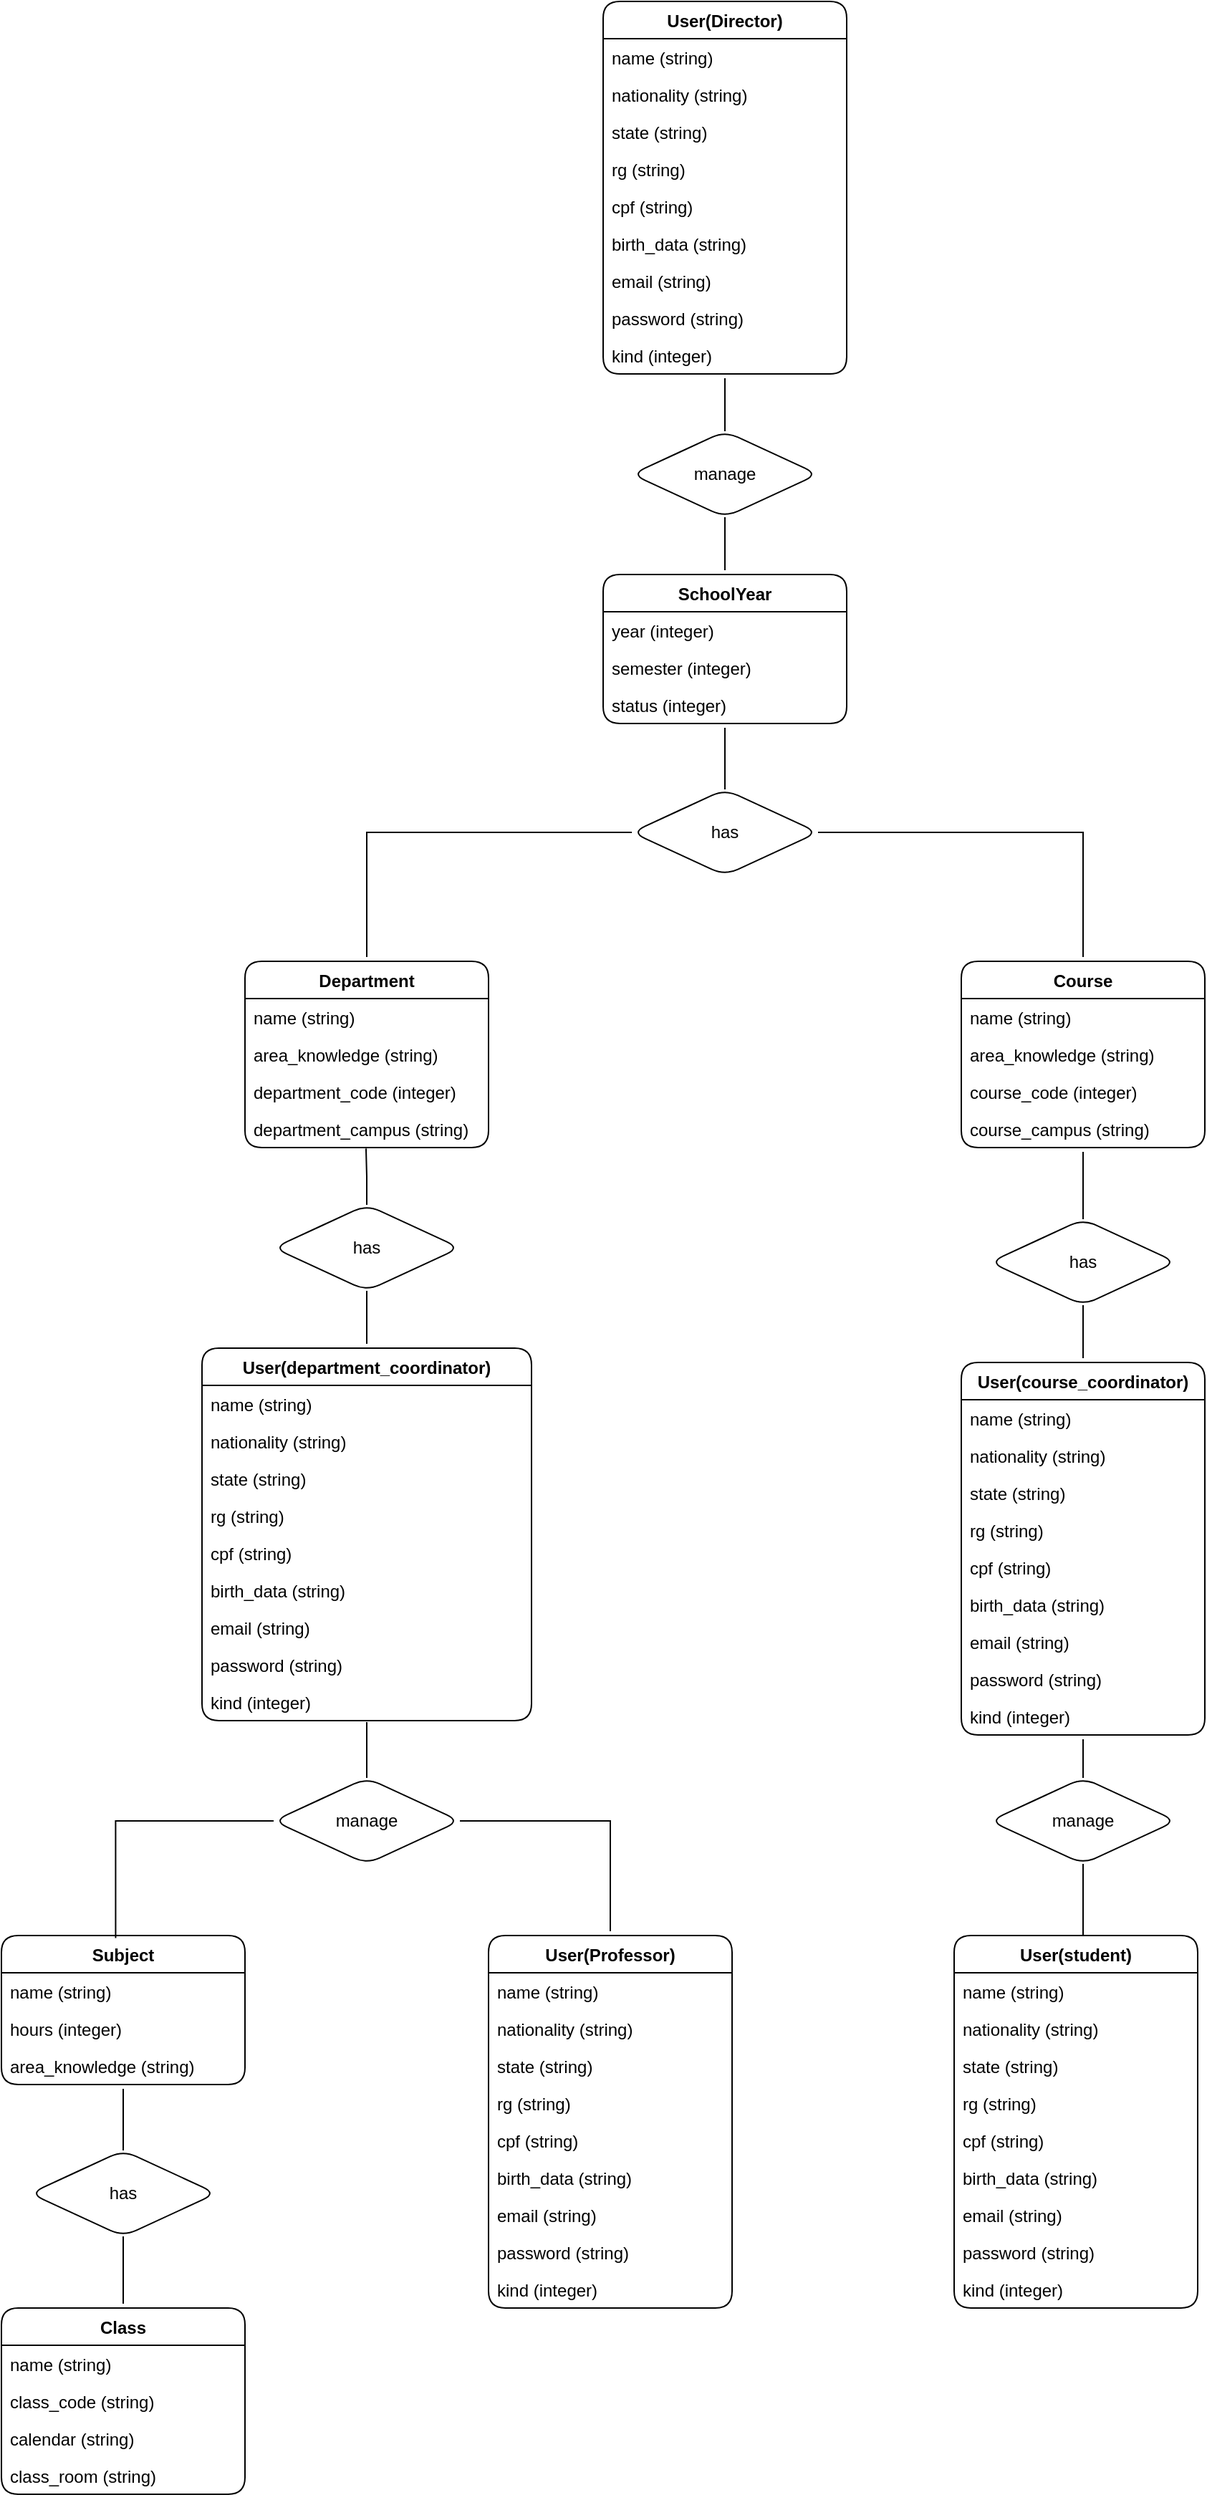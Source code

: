 <mxfile version="17.1.3" type="gitlab">
  <diagram id="R2lEEEUBdFMjLlhIrx00" name="Page-1">
    <mxGraphModel dx="2844" dy="1524" grid="1" gridSize="10" guides="1" tooltips="1" connect="1" arrows="1" fold="1" page="1" pageScale="1" pageWidth="850" pageHeight="1100" math="0" shadow="0" extFonts="Permanent Marker^https://fonts.googleapis.com/css?family=Permanent+Marker">
      <root>
        <mxCell id="0" />
        <mxCell id="1" parent="0" />
        <mxCell id="RLwTHn5g89vVSfLyBo9W-1" style="edgeStyle=orthogonalEdgeStyle;rounded=0;orthogonalLoop=1;jettySize=auto;html=1;entryX=0.5;entryY=1;entryDx=0;entryDy=0;endArrow=none;endFill=0;" parent="1" source="RLwTHn5g89vVSfLyBo9W-3" target="RLwTHn5g89vVSfLyBo9W-43" edge="1">
          <mxGeometry relative="1" as="geometry" />
        </mxCell>
        <mxCell id="RLwTHn5g89vVSfLyBo9W-2" style="edgeStyle=orthogonalEdgeStyle;rounded=0;orthogonalLoop=1;jettySize=auto;html=1;endArrow=none;endFill=0;" parent="1" source="RLwTHn5g89vVSfLyBo9W-3" target="RLwTHn5g89vVSfLyBo9W-86" edge="1">
          <mxGeometry relative="1" as="geometry">
            <mxPoint x="760" y="1290" as="targetPoint" />
          </mxGeometry>
        </mxCell>
        <mxCell id="RLwTHn5g89vVSfLyBo9W-3" value="User(course_coordinator)" style="swimlane;fontStyle=1;childLayout=stackLayout;horizontal=1;startSize=26;fillColor=none;horizontalStack=0;resizeParent=1;resizeParentMax=0;resizeLast=0;collapsible=1;marginBottom=0;verticalAlign=middle;perimeterSpacing=3;rounded=1;glass=0;shadow=0;sketch=0;" parent="1" vertex="1">
          <mxGeometry x="675" y="970" width="170" height="260" as="geometry">
            <mxRectangle x="-810" y="50" width="100" height="30" as="alternateBounds" />
          </mxGeometry>
        </mxCell>
        <mxCell id="RLwTHn5g89vVSfLyBo9W-4" value="name (string)" style="text;strokeColor=none;fillColor=none;align=left;verticalAlign=top;spacingLeft=4;spacingRight=4;overflow=hidden;rotatable=0;points=[[0,0.5],[1,0.5]];portConstraint=eastwest;" parent="RLwTHn5g89vVSfLyBo9W-3" vertex="1">
          <mxGeometry y="26" width="170" height="26" as="geometry" />
        </mxCell>
        <mxCell id="RLwTHn5g89vVSfLyBo9W-5" value="nationality (string)" style="text;strokeColor=none;fillColor=none;align=left;verticalAlign=top;spacingLeft=4;spacingRight=4;overflow=hidden;rotatable=0;points=[[0,0.5],[1,0.5]];portConstraint=eastwest;" parent="RLwTHn5g89vVSfLyBo9W-3" vertex="1">
          <mxGeometry y="52" width="170" height="26" as="geometry" />
        </mxCell>
        <mxCell id="RLwTHn5g89vVSfLyBo9W-6" value="state (string)" style="text;strokeColor=none;fillColor=none;align=left;verticalAlign=top;spacingLeft=4;spacingRight=4;overflow=hidden;rotatable=0;points=[[0,0.5],[1,0.5]];portConstraint=eastwest;" parent="RLwTHn5g89vVSfLyBo9W-3" vertex="1">
          <mxGeometry y="78" width="170" height="26" as="geometry" />
        </mxCell>
        <mxCell id="RLwTHn5g89vVSfLyBo9W-7" value="rg (string)" style="text;strokeColor=none;fillColor=none;align=left;verticalAlign=top;spacingLeft=4;spacingRight=4;overflow=hidden;rotatable=0;points=[[0,0.5],[1,0.5]];portConstraint=eastwest;" parent="RLwTHn5g89vVSfLyBo9W-3" vertex="1">
          <mxGeometry y="104" width="170" height="26" as="geometry" />
        </mxCell>
        <mxCell id="RLwTHn5g89vVSfLyBo9W-8" value="cpf (string)" style="text;strokeColor=none;fillColor=none;align=left;verticalAlign=top;spacingLeft=4;spacingRight=4;overflow=hidden;rotatable=0;points=[[0,0.5],[1,0.5]];portConstraint=eastwest;" parent="RLwTHn5g89vVSfLyBo9W-3" vertex="1">
          <mxGeometry y="130" width="170" height="26" as="geometry" />
        </mxCell>
        <mxCell id="RLwTHn5g89vVSfLyBo9W-9" value="birth_data (string)" style="text;strokeColor=none;fillColor=none;align=left;verticalAlign=top;spacingLeft=4;spacingRight=4;overflow=hidden;rotatable=0;points=[[0,0.5],[1,0.5]];portConstraint=eastwest;" parent="RLwTHn5g89vVSfLyBo9W-3" vertex="1">
          <mxGeometry y="156" width="170" height="26" as="geometry" />
        </mxCell>
        <mxCell id="RLwTHn5g89vVSfLyBo9W-10" value="email (string)" style="text;strokeColor=none;fillColor=none;align=left;verticalAlign=top;spacingLeft=4;spacingRight=4;overflow=hidden;rotatable=0;points=[[0,0.5],[1,0.5]];portConstraint=eastwest;" parent="RLwTHn5g89vVSfLyBo9W-3" vertex="1">
          <mxGeometry y="182" width="170" height="26" as="geometry" />
        </mxCell>
        <mxCell id="RLwTHn5g89vVSfLyBo9W-11" value="password (string)" style="text;strokeColor=none;fillColor=none;align=left;verticalAlign=top;spacingLeft=4;spacingRight=4;overflow=hidden;rotatable=0;points=[[0,0.5],[1,0.5]];portConstraint=eastwest;" parent="RLwTHn5g89vVSfLyBo9W-3" vertex="1">
          <mxGeometry y="208" width="170" height="26" as="geometry" />
        </mxCell>
        <mxCell id="RLwTHn5g89vVSfLyBo9W-12" value="kind (integer)" style="text;strokeColor=none;fillColor=none;align=left;verticalAlign=top;spacingLeft=4;spacingRight=4;overflow=hidden;rotatable=0;points=[[0,0.5],[1,0.5]];portConstraint=eastwest;" parent="RLwTHn5g89vVSfLyBo9W-3" vertex="1">
          <mxGeometry y="234" width="170" height="26" as="geometry" />
        </mxCell>
        <mxCell id="RLwTHn5g89vVSfLyBo9W-13" style="edgeStyle=orthogonalEdgeStyle;rounded=0;orthogonalLoop=1;jettySize=auto;html=1;endArrow=none;endFill=0;" parent="1" source="RLwTHn5g89vVSfLyBo9W-14" target="RLwTHn5g89vVSfLyBo9W-43" edge="1">
          <mxGeometry relative="1" as="geometry">
            <mxPoint x="610" y="690" as="targetPoint" />
          </mxGeometry>
        </mxCell>
        <mxCell id="RLwTHn5g89vVSfLyBo9W-14" value="Course" style="swimlane;fontStyle=1;childLayout=stackLayout;horizontal=1;startSize=26;fillColor=none;horizontalStack=0;resizeParent=1;resizeParentMax=0;resizeLast=0;collapsible=1;marginBottom=0;verticalAlign=middle;perimeterSpacing=3;rounded=1;glass=0;shadow=0;sketch=0;" parent="1" vertex="1">
          <mxGeometry x="675" y="690" width="170" height="130" as="geometry">
            <mxRectangle x="-730" y="120" width="60" height="26" as="alternateBounds" />
          </mxGeometry>
        </mxCell>
        <mxCell id="RLwTHn5g89vVSfLyBo9W-15" value="name (string)" style="text;strokeColor=none;fillColor=none;align=left;verticalAlign=top;spacingLeft=4;spacingRight=4;overflow=hidden;rotatable=0;points=[[0,0.5],[1,0.5]];portConstraint=eastwest;" parent="RLwTHn5g89vVSfLyBo9W-14" vertex="1">
          <mxGeometry y="26" width="170" height="26" as="geometry" />
        </mxCell>
        <mxCell id="RLwTHn5g89vVSfLyBo9W-16" value="area_knowledge (string)" style="text;strokeColor=none;fillColor=none;align=left;verticalAlign=top;spacingLeft=4;spacingRight=4;overflow=hidden;rotatable=0;points=[[0,0.5],[1,0.5]];portConstraint=eastwest;" parent="RLwTHn5g89vVSfLyBo9W-14" vertex="1">
          <mxGeometry y="52" width="170" height="26" as="geometry" />
        </mxCell>
        <mxCell id="RLwTHn5g89vVSfLyBo9W-17" value="course_code (integer)" style="text;strokeColor=none;fillColor=none;align=left;verticalAlign=top;spacingLeft=4;spacingRight=4;overflow=hidden;rotatable=0;points=[[0,0.5],[1,0.5]];portConstraint=eastwest;" parent="RLwTHn5g89vVSfLyBo9W-14" vertex="1">
          <mxGeometry y="78" width="170" height="26" as="geometry" />
        </mxCell>
        <mxCell id="RLwTHn5g89vVSfLyBo9W-18" value="course_campus (string)" style="text;strokeColor=none;fillColor=none;align=left;verticalAlign=top;spacingLeft=4;spacingRight=4;overflow=hidden;rotatable=0;points=[[0,0.5],[1,0.5]];portConstraint=eastwest;" parent="RLwTHn5g89vVSfLyBo9W-14" vertex="1">
          <mxGeometry y="104" width="170" height="26" as="geometry" />
        </mxCell>
        <mxCell id="RLwTHn5g89vVSfLyBo9W-19" style="edgeStyle=orthogonalEdgeStyle;rounded=0;orthogonalLoop=1;jettySize=auto;html=1;endArrow=none;endFill=0;" parent="1" source="RLwTHn5g89vVSfLyBo9W-20" target="RLwTHn5g89vVSfLyBo9W-46" edge="1">
          <mxGeometry relative="1" as="geometry">
            <mxPoint x="510" y="580" as="targetPoint" />
          </mxGeometry>
        </mxCell>
        <mxCell id="RLwTHn5g89vVSfLyBo9W-20" value="SchoolYear" style="swimlane;fontStyle=1;childLayout=stackLayout;horizontal=1;startSize=26;fillColor=none;horizontalStack=0;resizeParent=1;resizeParentMax=0;resizeLast=0;collapsible=1;marginBottom=0;verticalAlign=middle;perimeterSpacing=3;rounded=1;glass=0;shadow=0;sketch=0;" parent="1" vertex="1">
          <mxGeometry x="425" y="420" width="170" height="104" as="geometry">
            <mxRectangle x="-730" y="120" width="60" height="26" as="alternateBounds" />
          </mxGeometry>
        </mxCell>
        <mxCell id="RLwTHn5g89vVSfLyBo9W-21" value="year (integer)" style="text;strokeColor=none;fillColor=none;align=left;verticalAlign=top;spacingLeft=4;spacingRight=4;overflow=hidden;rotatable=0;points=[[0,0.5],[1,0.5]];portConstraint=eastwest;" parent="RLwTHn5g89vVSfLyBo9W-20" vertex="1">
          <mxGeometry y="26" width="170" height="26" as="geometry" />
        </mxCell>
        <mxCell id="RLwTHn5g89vVSfLyBo9W-22" value="semester (integer)" style="text;strokeColor=none;fillColor=none;align=left;verticalAlign=top;spacingLeft=4;spacingRight=4;overflow=hidden;rotatable=0;points=[[0,0.5],[1,0.5]];portConstraint=eastwest;" parent="RLwTHn5g89vVSfLyBo9W-20" vertex="1">
          <mxGeometry y="52" width="170" height="26" as="geometry" />
        </mxCell>
        <mxCell id="RLwTHn5g89vVSfLyBo9W-23" value="status (integer)" style="text;strokeColor=none;fillColor=none;align=left;verticalAlign=top;spacingLeft=4;spacingRight=4;overflow=hidden;rotatable=0;points=[[0,0.5],[1,0.5]];portConstraint=eastwest;" parent="RLwTHn5g89vVSfLyBo9W-20" vertex="1">
          <mxGeometry y="78" width="170" height="26" as="geometry" />
        </mxCell>
        <mxCell id="RLwTHn5g89vVSfLyBo9W-24" value="Department" style="swimlane;fontStyle=1;childLayout=stackLayout;horizontal=1;startSize=26;fillColor=none;horizontalStack=0;resizeParent=1;resizeParentMax=0;resizeLast=0;collapsible=1;marginBottom=0;verticalAlign=middle;perimeterSpacing=3;rounded=1;glass=0;shadow=0;sketch=0;" parent="1" vertex="1">
          <mxGeometry x="175" y="690" width="170" height="130" as="geometry">
            <mxRectangle x="-810" y="50" width="100" height="30" as="alternateBounds" />
          </mxGeometry>
        </mxCell>
        <mxCell id="RLwTHn5g89vVSfLyBo9W-25" value="name (string)" style="text;strokeColor=none;fillColor=none;align=left;verticalAlign=top;spacingLeft=4;spacingRight=4;overflow=hidden;rotatable=0;points=[[0,0.5],[1,0.5]];portConstraint=eastwest;" parent="RLwTHn5g89vVSfLyBo9W-24" vertex="1">
          <mxGeometry y="26" width="170" height="26" as="geometry" />
        </mxCell>
        <mxCell id="RLwTHn5g89vVSfLyBo9W-26" value="area_knowledge (string)" style="text;strokeColor=none;fillColor=none;align=left;verticalAlign=top;spacingLeft=4;spacingRight=4;overflow=hidden;rotatable=0;points=[[0,0.5],[1,0.5]];portConstraint=eastwest;" parent="RLwTHn5g89vVSfLyBo9W-24" vertex="1">
          <mxGeometry y="52" width="170" height="26" as="geometry" />
        </mxCell>
        <mxCell id="RLwTHn5g89vVSfLyBo9W-27" value="department_code (integer)" style="text;strokeColor=none;fillColor=none;align=left;verticalAlign=top;spacingLeft=4;spacingRight=4;overflow=hidden;rotatable=0;points=[[0,0.5],[1,0.5]];portConstraint=eastwest;" parent="RLwTHn5g89vVSfLyBo9W-24" vertex="1">
          <mxGeometry y="78" width="170" height="26" as="geometry" />
        </mxCell>
        <mxCell id="RLwTHn5g89vVSfLyBo9W-28" value="department_campus (string)" style="text;strokeColor=none;fillColor=none;align=left;verticalAlign=top;spacingLeft=4;spacingRight=4;overflow=hidden;rotatable=0;points=[[0,0.5],[1,0.5]];portConstraint=eastwest;" parent="RLwTHn5g89vVSfLyBo9W-24" vertex="1">
          <mxGeometry y="104" width="170" height="26" as="geometry" />
        </mxCell>
        <mxCell id="RLwTHn5g89vVSfLyBo9W-29" style="edgeStyle=orthogonalEdgeStyle;rounded=0;orthogonalLoop=1;jettySize=auto;html=1;endArrow=none;endFill=0;" parent="1" source="RLwTHn5g89vVSfLyBo9W-30" target="RLwTHn5g89vVSfLyBo9W-84" edge="1">
          <mxGeometry relative="1" as="geometry">
            <mxPoint x="90" y="1510" as="targetPoint" />
          </mxGeometry>
        </mxCell>
        <mxCell id="RLwTHn5g89vVSfLyBo9W-30" value="Subject" style="swimlane;fontStyle=1;childLayout=stackLayout;horizontal=1;startSize=26;fillColor=none;horizontalStack=0;resizeParent=1;resizeParentMax=0;resizeLast=0;collapsible=1;marginBottom=0;verticalAlign=middle;perimeterSpacing=3;rounded=1;glass=0;shadow=0;sketch=0;" parent="1" vertex="1">
          <mxGeometry x="5" y="1370" width="170" height="104" as="geometry">
            <mxRectangle x="-810" y="50" width="100" height="30" as="alternateBounds" />
          </mxGeometry>
        </mxCell>
        <mxCell id="RLwTHn5g89vVSfLyBo9W-31" value="name (string)" style="text;strokeColor=none;fillColor=none;align=left;verticalAlign=top;spacingLeft=4;spacingRight=4;overflow=hidden;rotatable=0;points=[[0,0.5],[1,0.5]];portConstraint=eastwest;" parent="RLwTHn5g89vVSfLyBo9W-30" vertex="1">
          <mxGeometry y="26" width="170" height="26" as="geometry" />
        </mxCell>
        <mxCell id="RLwTHn5g89vVSfLyBo9W-32" value="hours (integer)" style="text;strokeColor=none;fillColor=none;align=left;verticalAlign=top;spacingLeft=4;spacingRight=4;overflow=hidden;rotatable=0;points=[[0,0.5],[1,0.5]];portConstraint=eastwest;" parent="RLwTHn5g89vVSfLyBo9W-30" vertex="1">
          <mxGeometry y="52" width="170" height="26" as="geometry" />
        </mxCell>
        <mxCell id="RLwTHn5g89vVSfLyBo9W-33" value="area_knowledge (string)" style="text;strokeColor=none;fillColor=none;align=left;verticalAlign=top;spacingLeft=4;spacingRight=4;overflow=hidden;rotatable=0;points=[[0,0.5],[1,0.5]];portConstraint=eastwest;" parent="RLwTHn5g89vVSfLyBo9W-30" vertex="1">
          <mxGeometry y="78" width="170" height="26" as="geometry" />
        </mxCell>
        <mxCell id="RLwTHn5g89vVSfLyBo9W-34" value="Class" style="swimlane;fontStyle=1;childLayout=stackLayout;horizontal=1;startSize=26;fillColor=none;horizontalStack=0;resizeParent=1;resizeParentMax=0;resizeLast=0;collapsible=1;marginBottom=0;verticalAlign=middle;perimeterSpacing=3;rounded=1;glass=0;shadow=0;sketch=0;" parent="1" vertex="1">
          <mxGeometry x="5" y="1630" width="170" height="130" as="geometry">
            <mxRectangle x="-810" y="50" width="100" height="30" as="alternateBounds" />
          </mxGeometry>
        </mxCell>
        <mxCell id="RLwTHn5g89vVSfLyBo9W-35" value="name (string)" style="text;strokeColor=none;fillColor=none;align=left;verticalAlign=top;spacingLeft=4;spacingRight=4;overflow=hidden;rotatable=0;points=[[0,0.5],[1,0.5]];portConstraint=eastwest;" parent="RLwTHn5g89vVSfLyBo9W-34" vertex="1">
          <mxGeometry y="26" width="170" height="26" as="geometry" />
        </mxCell>
        <mxCell id="RLwTHn5g89vVSfLyBo9W-36" value="class_code (string)" style="text;strokeColor=none;fillColor=none;align=left;verticalAlign=top;spacingLeft=4;spacingRight=4;overflow=hidden;rotatable=0;points=[[0,0.5],[1,0.5]];portConstraint=eastwest;" parent="RLwTHn5g89vVSfLyBo9W-34" vertex="1">
          <mxGeometry y="52" width="170" height="26" as="geometry" />
        </mxCell>
        <mxCell id="RLwTHn5g89vVSfLyBo9W-37" value="calendar (string)" style="text;strokeColor=none;fillColor=none;align=left;verticalAlign=top;spacingLeft=4;spacingRight=4;overflow=hidden;rotatable=0;points=[[0,0.5],[1,0.5]];portConstraint=eastwest;" parent="RLwTHn5g89vVSfLyBo9W-34" vertex="1">
          <mxGeometry y="78" width="170" height="26" as="geometry" />
        </mxCell>
        <mxCell id="RLwTHn5g89vVSfLyBo9W-38" value="class_room (string)" style="text;strokeColor=none;fillColor=none;align=left;verticalAlign=top;spacingLeft=4;spacingRight=4;overflow=hidden;rotatable=0;points=[[0,0.5],[1,0.5]];portConstraint=eastwest;" parent="RLwTHn5g89vVSfLyBo9W-34" vertex="1">
          <mxGeometry y="104" width="170" height="26" as="geometry" />
        </mxCell>
        <mxCell id="RLwTHn5g89vVSfLyBo9W-39" style="edgeStyle=orthogonalEdgeStyle;rounded=0;orthogonalLoop=1;jettySize=auto;html=1;entryX=0.5;entryY=0;entryDx=0;entryDy=0;endArrow=none;endFill=0;" parent="1" source="RLwTHn5g89vVSfLyBo9W-42" target="RLwTHn5g89vVSfLyBo9W-58" edge="1">
          <mxGeometry relative="1" as="geometry" />
        </mxCell>
        <mxCell id="RLwTHn5g89vVSfLyBo9W-40" style="edgeStyle=orthogonalEdgeStyle;rounded=0;orthogonalLoop=1;jettySize=auto;html=1;entryX=0.47;entryY=0.043;entryDx=0;entryDy=0;entryPerimeter=0;endArrow=none;endFill=0;" parent="1" source="RLwTHn5g89vVSfLyBo9W-42" target="RLwTHn5g89vVSfLyBo9W-30" edge="1">
          <mxGeometry relative="1" as="geometry" />
        </mxCell>
        <mxCell id="RLwTHn5g89vVSfLyBo9W-41" style="edgeStyle=orthogonalEdgeStyle;rounded=0;orthogonalLoop=1;jettySize=auto;html=1;entryX=0.5;entryY=1.038;entryDx=0;entryDy=0;entryPerimeter=0;endArrow=none;endFill=0;" parent="1" source="RLwTHn5g89vVSfLyBo9W-42" target="RLwTHn5g89vVSfLyBo9W-82" edge="1">
          <mxGeometry relative="1" as="geometry" />
        </mxCell>
        <mxCell id="RLwTHn5g89vVSfLyBo9W-42" value="manage" style="rhombus;whiteSpace=wrap;html=1;rounded=1;shadow=0;glass=0;sketch=0;strokeColor=default;fillColor=none;" parent="1" vertex="1">
          <mxGeometry x="195" y="1260" width="130" height="60" as="geometry" />
        </mxCell>
        <mxCell id="RLwTHn5g89vVSfLyBo9W-43" value="has" style="rhombus;whiteSpace=wrap;html=1;rounded=1;shadow=0;glass=0;sketch=0;strokeColor=default;fillColor=none;" parent="1" vertex="1">
          <mxGeometry x="695" y="870" width="130" height="60" as="geometry" />
        </mxCell>
        <mxCell id="RLwTHn5g89vVSfLyBo9W-44" style="edgeStyle=orthogonalEdgeStyle;rounded=0;orthogonalLoop=1;jettySize=auto;html=1;entryX=0.5;entryY=0;entryDx=0;entryDy=0;endArrow=none;endFill=0;" parent="1" source="RLwTHn5g89vVSfLyBo9W-46" target="RLwTHn5g89vVSfLyBo9W-24" edge="1">
          <mxGeometry relative="1" as="geometry" />
        </mxCell>
        <mxCell id="RLwTHn5g89vVSfLyBo9W-45" style="edgeStyle=orthogonalEdgeStyle;rounded=0;orthogonalLoop=1;jettySize=auto;html=1;entryX=0.5;entryY=0;entryDx=0;entryDy=0;endArrow=none;endFill=0;" parent="1" source="RLwTHn5g89vVSfLyBo9W-46" target="RLwTHn5g89vVSfLyBo9W-14" edge="1">
          <mxGeometry relative="1" as="geometry" />
        </mxCell>
        <mxCell id="RLwTHn5g89vVSfLyBo9W-46" value="has" style="rhombus;whiteSpace=wrap;html=1;rounded=1;shadow=0;glass=0;sketch=0;strokeColor=default;fillColor=none;" parent="1" vertex="1">
          <mxGeometry x="445" y="570" width="130" height="60" as="geometry" />
        </mxCell>
        <mxCell id="RLwTHn5g89vVSfLyBo9W-47" style="edgeStyle=orthogonalEdgeStyle;rounded=0;orthogonalLoop=1;jettySize=auto;html=1;endArrow=none;endFill=0;" parent="1" source="RLwTHn5g89vVSfLyBo9W-48" target="RLwTHn5g89vVSfLyBo9W-69" edge="1">
          <mxGeometry relative="1" as="geometry">
            <mxPoint x="510" y="330" as="targetPoint" />
          </mxGeometry>
        </mxCell>
        <mxCell id="RLwTHn5g89vVSfLyBo9W-48" value="User(Director)" style="swimlane;fontStyle=1;childLayout=stackLayout;horizontal=1;startSize=26;fillColor=none;horizontalStack=0;resizeParent=1;resizeParentMax=0;resizeLast=0;collapsible=1;marginBottom=0;verticalAlign=middle;perimeterSpacing=3;rounded=1;glass=0;shadow=0;sketch=0;" parent="1" vertex="1">
          <mxGeometry x="425" y="20" width="170" height="260" as="geometry">
            <mxRectangle x="-810" y="50" width="100" height="30" as="alternateBounds" />
          </mxGeometry>
        </mxCell>
        <mxCell id="RLwTHn5g89vVSfLyBo9W-49" value="name (string)" style="text;strokeColor=none;fillColor=none;align=left;verticalAlign=top;spacingLeft=4;spacingRight=4;overflow=hidden;rotatable=0;points=[[0,0.5],[1,0.5]];portConstraint=eastwest;" parent="RLwTHn5g89vVSfLyBo9W-48" vertex="1">
          <mxGeometry y="26" width="170" height="26" as="geometry" />
        </mxCell>
        <mxCell id="RLwTHn5g89vVSfLyBo9W-50" value="nationality (string)" style="text;strokeColor=none;fillColor=none;align=left;verticalAlign=top;spacingLeft=4;spacingRight=4;overflow=hidden;rotatable=0;points=[[0,0.5],[1,0.5]];portConstraint=eastwest;" parent="RLwTHn5g89vVSfLyBo9W-48" vertex="1">
          <mxGeometry y="52" width="170" height="26" as="geometry" />
        </mxCell>
        <mxCell id="RLwTHn5g89vVSfLyBo9W-51" value="state (string)" style="text;strokeColor=none;fillColor=none;align=left;verticalAlign=top;spacingLeft=4;spacingRight=4;overflow=hidden;rotatable=0;points=[[0,0.5],[1,0.5]];portConstraint=eastwest;" parent="RLwTHn5g89vVSfLyBo9W-48" vertex="1">
          <mxGeometry y="78" width="170" height="26" as="geometry" />
        </mxCell>
        <mxCell id="RLwTHn5g89vVSfLyBo9W-52" value="rg (string)" style="text;strokeColor=none;fillColor=none;align=left;verticalAlign=top;spacingLeft=4;spacingRight=4;overflow=hidden;rotatable=0;points=[[0,0.5],[1,0.5]];portConstraint=eastwest;" parent="RLwTHn5g89vVSfLyBo9W-48" vertex="1">
          <mxGeometry y="104" width="170" height="26" as="geometry" />
        </mxCell>
        <mxCell id="RLwTHn5g89vVSfLyBo9W-53" value="cpf (string)" style="text;strokeColor=none;fillColor=none;align=left;verticalAlign=top;spacingLeft=4;spacingRight=4;overflow=hidden;rotatable=0;points=[[0,0.5],[1,0.5]];portConstraint=eastwest;" parent="RLwTHn5g89vVSfLyBo9W-48" vertex="1">
          <mxGeometry y="130" width="170" height="26" as="geometry" />
        </mxCell>
        <mxCell id="RLwTHn5g89vVSfLyBo9W-54" value="birth_data (string)" style="text;strokeColor=none;fillColor=none;align=left;verticalAlign=top;spacingLeft=4;spacingRight=4;overflow=hidden;rotatable=0;points=[[0,0.5],[1,0.5]];portConstraint=eastwest;" parent="RLwTHn5g89vVSfLyBo9W-48" vertex="1">
          <mxGeometry y="156" width="170" height="26" as="geometry" />
        </mxCell>
        <mxCell id="RLwTHn5g89vVSfLyBo9W-55" value="email (string)" style="text;strokeColor=none;fillColor=none;align=left;verticalAlign=top;spacingLeft=4;spacingRight=4;overflow=hidden;rotatable=0;points=[[0,0.5],[1,0.5]];portConstraint=eastwest;" parent="RLwTHn5g89vVSfLyBo9W-48" vertex="1">
          <mxGeometry y="182" width="170" height="26" as="geometry" />
        </mxCell>
        <mxCell id="RLwTHn5g89vVSfLyBo9W-56" value="password (string)" style="text;strokeColor=none;fillColor=none;align=left;verticalAlign=top;spacingLeft=4;spacingRight=4;overflow=hidden;rotatable=0;points=[[0,0.5],[1,0.5]];portConstraint=eastwest;" parent="RLwTHn5g89vVSfLyBo9W-48" vertex="1">
          <mxGeometry y="208" width="170" height="26" as="geometry" />
        </mxCell>
        <mxCell id="RLwTHn5g89vVSfLyBo9W-57" value="kind (integer)" style="text;strokeColor=none;fillColor=none;align=left;verticalAlign=top;spacingLeft=4;spacingRight=4;overflow=hidden;rotatable=0;points=[[0,0.5],[1,0.5]];portConstraint=eastwest;" parent="RLwTHn5g89vVSfLyBo9W-48" vertex="1">
          <mxGeometry y="234" width="170" height="26" as="geometry" />
        </mxCell>
        <mxCell id="RLwTHn5g89vVSfLyBo9W-58" value="User(Professor)" style="swimlane;fontStyle=1;childLayout=stackLayout;horizontal=1;startSize=26;fillColor=none;horizontalStack=0;resizeParent=1;resizeParentMax=0;resizeLast=0;collapsible=1;marginBottom=0;verticalAlign=middle;perimeterSpacing=3;rounded=1;glass=0;shadow=0;sketch=0;" parent="1" vertex="1">
          <mxGeometry x="345" y="1370" width="170" height="260" as="geometry">
            <mxRectangle x="-810" y="50" width="100" height="30" as="alternateBounds" />
          </mxGeometry>
        </mxCell>
        <mxCell id="RLwTHn5g89vVSfLyBo9W-59" value="name (string)" style="text;strokeColor=none;fillColor=none;align=left;verticalAlign=top;spacingLeft=4;spacingRight=4;overflow=hidden;rotatable=0;points=[[0,0.5],[1,0.5]];portConstraint=eastwest;" parent="RLwTHn5g89vVSfLyBo9W-58" vertex="1">
          <mxGeometry y="26" width="170" height="26" as="geometry" />
        </mxCell>
        <mxCell id="RLwTHn5g89vVSfLyBo9W-60" value="nationality (string)" style="text;strokeColor=none;fillColor=none;align=left;verticalAlign=top;spacingLeft=4;spacingRight=4;overflow=hidden;rotatable=0;points=[[0,0.5],[1,0.5]];portConstraint=eastwest;" parent="RLwTHn5g89vVSfLyBo9W-58" vertex="1">
          <mxGeometry y="52" width="170" height="26" as="geometry" />
        </mxCell>
        <mxCell id="RLwTHn5g89vVSfLyBo9W-61" value="state (string)" style="text;strokeColor=none;fillColor=none;align=left;verticalAlign=top;spacingLeft=4;spacingRight=4;overflow=hidden;rotatable=0;points=[[0,0.5],[1,0.5]];portConstraint=eastwest;" parent="RLwTHn5g89vVSfLyBo9W-58" vertex="1">
          <mxGeometry y="78" width="170" height="26" as="geometry" />
        </mxCell>
        <mxCell id="RLwTHn5g89vVSfLyBo9W-62" value="rg (string)" style="text;strokeColor=none;fillColor=none;align=left;verticalAlign=top;spacingLeft=4;spacingRight=4;overflow=hidden;rotatable=0;points=[[0,0.5],[1,0.5]];portConstraint=eastwest;" parent="RLwTHn5g89vVSfLyBo9W-58" vertex="1">
          <mxGeometry y="104" width="170" height="26" as="geometry" />
        </mxCell>
        <mxCell id="RLwTHn5g89vVSfLyBo9W-63" value="cpf (string)" style="text;strokeColor=none;fillColor=none;align=left;verticalAlign=top;spacingLeft=4;spacingRight=4;overflow=hidden;rotatable=0;points=[[0,0.5],[1,0.5]];portConstraint=eastwest;" parent="RLwTHn5g89vVSfLyBo9W-58" vertex="1">
          <mxGeometry y="130" width="170" height="26" as="geometry" />
        </mxCell>
        <mxCell id="RLwTHn5g89vVSfLyBo9W-64" value="birth_data (string)" style="text;strokeColor=none;fillColor=none;align=left;verticalAlign=top;spacingLeft=4;spacingRight=4;overflow=hidden;rotatable=0;points=[[0,0.5],[1,0.5]];portConstraint=eastwest;" parent="RLwTHn5g89vVSfLyBo9W-58" vertex="1">
          <mxGeometry y="156" width="170" height="26" as="geometry" />
        </mxCell>
        <mxCell id="RLwTHn5g89vVSfLyBo9W-65" value="email (string)" style="text;strokeColor=none;fillColor=none;align=left;verticalAlign=top;spacingLeft=4;spacingRight=4;overflow=hidden;rotatable=0;points=[[0,0.5],[1,0.5]];portConstraint=eastwest;" parent="RLwTHn5g89vVSfLyBo9W-58" vertex="1">
          <mxGeometry y="182" width="170" height="26" as="geometry" />
        </mxCell>
        <mxCell id="RLwTHn5g89vVSfLyBo9W-66" value="password (string)" style="text;strokeColor=none;fillColor=none;align=left;verticalAlign=top;spacingLeft=4;spacingRight=4;overflow=hidden;rotatable=0;points=[[0,0.5],[1,0.5]];portConstraint=eastwest;" parent="RLwTHn5g89vVSfLyBo9W-58" vertex="1">
          <mxGeometry y="208" width="170" height="26" as="geometry" />
        </mxCell>
        <mxCell id="RLwTHn5g89vVSfLyBo9W-67" value="kind (integer)" style="text;strokeColor=none;fillColor=none;align=left;verticalAlign=top;spacingLeft=4;spacingRight=4;overflow=hidden;rotatable=0;points=[[0,0.5],[1,0.5]];portConstraint=eastwest;" parent="RLwTHn5g89vVSfLyBo9W-58" vertex="1">
          <mxGeometry y="234" width="170" height="26" as="geometry" />
        </mxCell>
        <mxCell id="RLwTHn5g89vVSfLyBo9W-68" style="edgeStyle=orthogonalEdgeStyle;rounded=0;orthogonalLoop=1;jettySize=auto;html=1;entryX=0.5;entryY=0;entryDx=0;entryDy=0;endArrow=none;endFill=0;" parent="1" source="RLwTHn5g89vVSfLyBo9W-69" target="RLwTHn5g89vVSfLyBo9W-20" edge="1">
          <mxGeometry relative="1" as="geometry" />
        </mxCell>
        <mxCell id="RLwTHn5g89vVSfLyBo9W-69" value="manage" style="rhombus;whiteSpace=wrap;html=1;rounded=1;shadow=0;glass=0;sketch=0;strokeColor=default;fillColor=none;" parent="1" vertex="1">
          <mxGeometry x="445" y="320" width="130" height="60" as="geometry" />
        </mxCell>
        <mxCell id="RLwTHn5g89vVSfLyBo9W-70" style="edgeStyle=orthogonalEdgeStyle;rounded=0;orthogonalLoop=1;jettySize=auto;html=1;entryX=0.497;entryY=1.026;entryDx=0;entryDy=0;entryPerimeter=0;endArrow=none;endFill=0;" parent="1" source="RLwTHn5g89vVSfLyBo9W-72" target="RLwTHn5g89vVSfLyBo9W-28" edge="1">
          <mxGeometry relative="1" as="geometry" />
        </mxCell>
        <mxCell id="RLwTHn5g89vVSfLyBo9W-71" style="edgeStyle=orthogonalEdgeStyle;rounded=0;orthogonalLoop=1;jettySize=auto;html=1;entryX=0.5;entryY=0;entryDx=0;entryDy=0;endArrow=none;endFill=0;" parent="1" source="RLwTHn5g89vVSfLyBo9W-72" target="RLwTHn5g89vVSfLyBo9W-73" edge="1">
          <mxGeometry relative="1" as="geometry" />
        </mxCell>
        <mxCell id="RLwTHn5g89vVSfLyBo9W-72" value="has" style="rhombus;whiteSpace=wrap;html=1;rounded=1;shadow=0;glass=0;sketch=0;strokeColor=default;fillColor=none;" parent="1" vertex="1">
          <mxGeometry x="195" y="860" width="130" height="60" as="geometry" />
        </mxCell>
        <mxCell id="RLwTHn5g89vVSfLyBo9W-73" value="User(department_coordinator)" style="swimlane;fontStyle=1;childLayout=stackLayout;horizontal=1;startSize=26;fillColor=none;horizontalStack=0;resizeParent=1;resizeParentMax=0;resizeLast=0;collapsible=1;marginBottom=0;verticalAlign=middle;perimeterSpacing=3;rounded=1;glass=0;shadow=0;sketch=0;" parent="1" vertex="1">
          <mxGeometry x="145" y="960" width="230" height="260" as="geometry">
            <mxRectangle x="-810" y="50" width="100" height="30" as="alternateBounds" />
          </mxGeometry>
        </mxCell>
        <mxCell id="RLwTHn5g89vVSfLyBo9W-74" value="name (string)" style="text;strokeColor=none;fillColor=none;align=left;verticalAlign=top;spacingLeft=4;spacingRight=4;overflow=hidden;rotatable=0;points=[[0,0.5],[1,0.5]];portConstraint=eastwest;" parent="RLwTHn5g89vVSfLyBo9W-73" vertex="1">
          <mxGeometry y="26" width="230" height="26" as="geometry" />
        </mxCell>
        <mxCell id="RLwTHn5g89vVSfLyBo9W-75" value="nationality (string)" style="text;strokeColor=none;fillColor=none;align=left;verticalAlign=top;spacingLeft=4;spacingRight=4;overflow=hidden;rotatable=0;points=[[0,0.5],[1,0.5]];portConstraint=eastwest;" parent="RLwTHn5g89vVSfLyBo9W-73" vertex="1">
          <mxGeometry y="52" width="230" height="26" as="geometry" />
        </mxCell>
        <mxCell id="RLwTHn5g89vVSfLyBo9W-76" value="state (string)" style="text;strokeColor=none;fillColor=none;align=left;verticalAlign=top;spacingLeft=4;spacingRight=4;overflow=hidden;rotatable=0;points=[[0,0.5],[1,0.5]];portConstraint=eastwest;" parent="RLwTHn5g89vVSfLyBo9W-73" vertex="1">
          <mxGeometry y="78" width="230" height="26" as="geometry" />
        </mxCell>
        <mxCell id="RLwTHn5g89vVSfLyBo9W-77" value="rg (string)" style="text;strokeColor=none;fillColor=none;align=left;verticalAlign=top;spacingLeft=4;spacingRight=4;overflow=hidden;rotatable=0;points=[[0,0.5],[1,0.5]];portConstraint=eastwest;" parent="RLwTHn5g89vVSfLyBo9W-73" vertex="1">
          <mxGeometry y="104" width="230" height="26" as="geometry" />
        </mxCell>
        <mxCell id="RLwTHn5g89vVSfLyBo9W-78" value="cpf (string)" style="text;strokeColor=none;fillColor=none;align=left;verticalAlign=top;spacingLeft=4;spacingRight=4;overflow=hidden;rotatable=0;points=[[0,0.5],[1,0.5]];portConstraint=eastwest;" parent="RLwTHn5g89vVSfLyBo9W-73" vertex="1">
          <mxGeometry y="130" width="230" height="26" as="geometry" />
        </mxCell>
        <mxCell id="RLwTHn5g89vVSfLyBo9W-79" value="birth_data (string)" style="text;strokeColor=none;fillColor=none;align=left;verticalAlign=top;spacingLeft=4;spacingRight=4;overflow=hidden;rotatable=0;points=[[0,0.5],[1,0.5]];portConstraint=eastwest;" parent="RLwTHn5g89vVSfLyBo9W-73" vertex="1">
          <mxGeometry y="156" width="230" height="26" as="geometry" />
        </mxCell>
        <mxCell id="RLwTHn5g89vVSfLyBo9W-80" value="email (string)" style="text;strokeColor=none;fillColor=none;align=left;verticalAlign=top;spacingLeft=4;spacingRight=4;overflow=hidden;rotatable=0;points=[[0,0.5],[1,0.5]];portConstraint=eastwest;" parent="RLwTHn5g89vVSfLyBo9W-73" vertex="1">
          <mxGeometry y="182" width="230" height="26" as="geometry" />
        </mxCell>
        <mxCell id="RLwTHn5g89vVSfLyBo9W-81" value="password (string)" style="text;strokeColor=none;fillColor=none;align=left;verticalAlign=top;spacingLeft=4;spacingRight=4;overflow=hidden;rotatable=0;points=[[0,0.5],[1,0.5]];portConstraint=eastwest;" parent="RLwTHn5g89vVSfLyBo9W-73" vertex="1">
          <mxGeometry y="208" width="230" height="26" as="geometry" />
        </mxCell>
        <mxCell id="RLwTHn5g89vVSfLyBo9W-82" value="kind (integer)" style="text;strokeColor=none;fillColor=none;align=left;verticalAlign=top;spacingLeft=4;spacingRight=4;overflow=hidden;rotatable=0;points=[[0,0.5],[1,0.5]];portConstraint=eastwest;" parent="RLwTHn5g89vVSfLyBo9W-73" vertex="1">
          <mxGeometry y="234" width="230" height="26" as="geometry" />
        </mxCell>
        <mxCell id="RLwTHn5g89vVSfLyBo9W-83" style="edgeStyle=orthogonalEdgeStyle;rounded=0;orthogonalLoop=1;jettySize=auto;html=1;entryX=0.5;entryY=0;entryDx=0;entryDy=0;endArrow=none;endFill=0;" parent="1" source="RLwTHn5g89vVSfLyBo9W-84" target="RLwTHn5g89vVSfLyBo9W-34" edge="1">
          <mxGeometry relative="1" as="geometry" />
        </mxCell>
        <mxCell id="RLwTHn5g89vVSfLyBo9W-84" value="has" style="rhombus;whiteSpace=wrap;html=1;rounded=1;shadow=0;glass=0;sketch=0;strokeColor=default;fillColor=none;" parent="1" vertex="1">
          <mxGeometry x="25" y="1520" width="130" height="60" as="geometry" />
        </mxCell>
        <mxCell id="RLwTHn5g89vVSfLyBo9W-85" style="edgeStyle=orthogonalEdgeStyle;rounded=0;orthogonalLoop=1;jettySize=auto;html=1;endArrow=none;endFill=0;" parent="1" source="RLwTHn5g89vVSfLyBo9W-86" edge="1">
          <mxGeometry relative="1" as="geometry">
            <mxPoint x="760" y="1370" as="targetPoint" />
          </mxGeometry>
        </mxCell>
        <mxCell id="RLwTHn5g89vVSfLyBo9W-86" value="manage" style="rhombus;whiteSpace=wrap;html=1;rounded=1;shadow=0;glass=0;sketch=0;strokeColor=default;fillColor=none;" parent="1" vertex="1">
          <mxGeometry x="695" y="1260" width="130" height="60" as="geometry" />
        </mxCell>
        <mxCell id="RLwTHn5g89vVSfLyBo9W-87" value="User(student)" style="swimlane;fontStyle=1;childLayout=stackLayout;horizontal=1;startSize=26;fillColor=none;horizontalStack=0;resizeParent=1;resizeParentMax=0;resizeLast=0;collapsible=1;marginBottom=0;verticalAlign=middle;perimeterSpacing=3;rounded=1;glass=0;shadow=0;sketch=0;" parent="1" vertex="1">
          <mxGeometry x="670" y="1370" width="170" height="260" as="geometry">
            <mxRectangle x="-810" y="50" width="100" height="30" as="alternateBounds" />
          </mxGeometry>
        </mxCell>
        <mxCell id="RLwTHn5g89vVSfLyBo9W-88" value="name (string)" style="text;strokeColor=none;fillColor=none;align=left;verticalAlign=top;spacingLeft=4;spacingRight=4;overflow=hidden;rotatable=0;points=[[0,0.5],[1,0.5]];portConstraint=eastwest;" parent="RLwTHn5g89vVSfLyBo9W-87" vertex="1">
          <mxGeometry y="26" width="170" height="26" as="geometry" />
        </mxCell>
        <mxCell id="RLwTHn5g89vVSfLyBo9W-89" value="nationality (string)" style="text;strokeColor=none;fillColor=none;align=left;verticalAlign=top;spacingLeft=4;spacingRight=4;overflow=hidden;rotatable=0;points=[[0,0.5],[1,0.5]];portConstraint=eastwest;" parent="RLwTHn5g89vVSfLyBo9W-87" vertex="1">
          <mxGeometry y="52" width="170" height="26" as="geometry" />
        </mxCell>
        <mxCell id="RLwTHn5g89vVSfLyBo9W-90" value="state (string)" style="text;strokeColor=none;fillColor=none;align=left;verticalAlign=top;spacingLeft=4;spacingRight=4;overflow=hidden;rotatable=0;points=[[0,0.5],[1,0.5]];portConstraint=eastwest;" parent="RLwTHn5g89vVSfLyBo9W-87" vertex="1">
          <mxGeometry y="78" width="170" height="26" as="geometry" />
        </mxCell>
        <mxCell id="RLwTHn5g89vVSfLyBo9W-91" value="rg (string)" style="text;strokeColor=none;fillColor=none;align=left;verticalAlign=top;spacingLeft=4;spacingRight=4;overflow=hidden;rotatable=0;points=[[0,0.5],[1,0.5]];portConstraint=eastwest;" parent="RLwTHn5g89vVSfLyBo9W-87" vertex="1">
          <mxGeometry y="104" width="170" height="26" as="geometry" />
        </mxCell>
        <mxCell id="RLwTHn5g89vVSfLyBo9W-92" value="cpf (string)" style="text;strokeColor=none;fillColor=none;align=left;verticalAlign=top;spacingLeft=4;spacingRight=4;overflow=hidden;rotatable=0;points=[[0,0.5],[1,0.5]];portConstraint=eastwest;" parent="RLwTHn5g89vVSfLyBo9W-87" vertex="1">
          <mxGeometry y="130" width="170" height="26" as="geometry" />
        </mxCell>
        <mxCell id="RLwTHn5g89vVSfLyBo9W-93" value="birth_data (string)" style="text;strokeColor=none;fillColor=none;align=left;verticalAlign=top;spacingLeft=4;spacingRight=4;overflow=hidden;rotatable=0;points=[[0,0.5],[1,0.5]];portConstraint=eastwest;" parent="RLwTHn5g89vVSfLyBo9W-87" vertex="1">
          <mxGeometry y="156" width="170" height="26" as="geometry" />
        </mxCell>
        <mxCell id="RLwTHn5g89vVSfLyBo9W-94" value="email (string)" style="text;strokeColor=none;fillColor=none;align=left;verticalAlign=top;spacingLeft=4;spacingRight=4;overflow=hidden;rotatable=0;points=[[0,0.5],[1,0.5]];portConstraint=eastwest;" parent="RLwTHn5g89vVSfLyBo9W-87" vertex="1">
          <mxGeometry y="182" width="170" height="26" as="geometry" />
        </mxCell>
        <mxCell id="RLwTHn5g89vVSfLyBo9W-95" value="password (string)" style="text;strokeColor=none;fillColor=none;align=left;verticalAlign=top;spacingLeft=4;spacingRight=4;overflow=hidden;rotatable=0;points=[[0,0.5],[1,0.5]];portConstraint=eastwest;" parent="RLwTHn5g89vVSfLyBo9W-87" vertex="1">
          <mxGeometry y="208" width="170" height="26" as="geometry" />
        </mxCell>
        <mxCell id="RLwTHn5g89vVSfLyBo9W-96" value="kind (integer) " style="text;strokeColor=none;fillColor=none;align=left;verticalAlign=top;spacingLeft=4;spacingRight=4;overflow=hidden;rotatable=0;points=[[0,0.5],[1,0.5]];portConstraint=eastwest;" parent="RLwTHn5g89vVSfLyBo9W-87" vertex="1">
          <mxGeometry y="234" width="170" height="26" as="geometry" />
        </mxCell>
      </root>
    </mxGraphModel>
  </diagram>
</mxfile>
